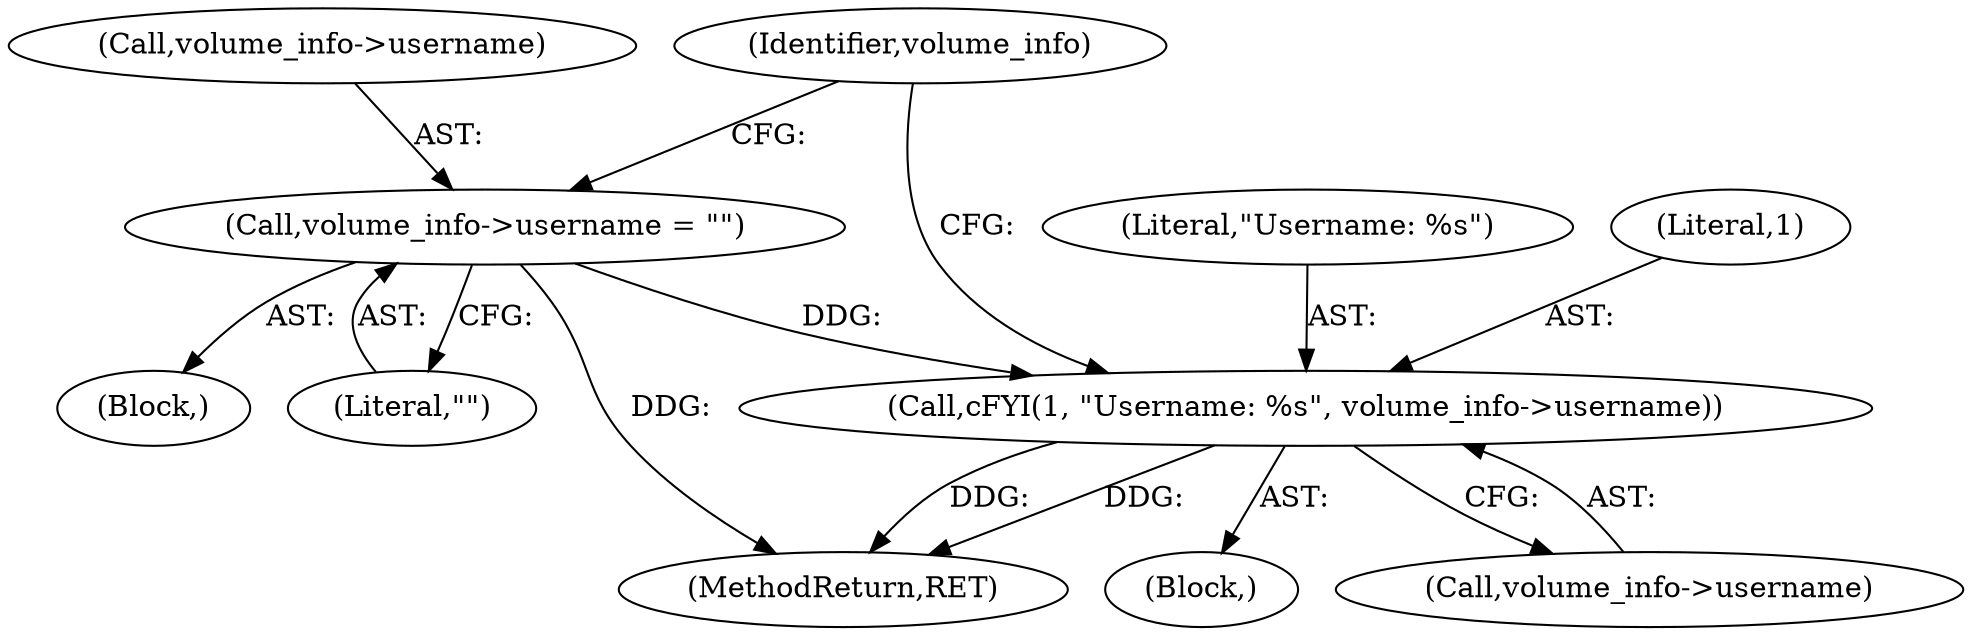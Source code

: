 digraph "0_linux_70945643722ffeac779d2529a348f99567fa5c33@pointer" {
"1000221" [label="(Call,cFYI(1, \"Username: %s\", volume_info->username))"];
"1000210" [label="(Call,volume_info->username = \"\")"];
"1000211" [label="(Call,volume_info->username)"];
"1000221" [label="(Call,cFYI(1, \"Username: %s\", volume_info->username))"];
"1000763" [label="(MethodReturn,RET)"];
"1000214" [label="(Literal,\"\")"];
"1000206" [label="(Block,)"];
"1000239" [label="(Identifier,volume_info)"];
"1000220" [label="(Block,)"];
"1000223" [label="(Literal,\"Username: %s\")"];
"1000224" [label="(Call,volume_info->username)"];
"1000210" [label="(Call,volume_info->username = \"\")"];
"1000222" [label="(Literal,1)"];
"1000221" -> "1000220"  [label="AST: "];
"1000221" -> "1000224"  [label="CFG: "];
"1000222" -> "1000221"  [label="AST: "];
"1000223" -> "1000221"  [label="AST: "];
"1000224" -> "1000221"  [label="AST: "];
"1000239" -> "1000221"  [label="CFG: "];
"1000221" -> "1000763"  [label="DDG: "];
"1000221" -> "1000763"  [label="DDG: "];
"1000210" -> "1000221"  [label="DDG: "];
"1000210" -> "1000206"  [label="AST: "];
"1000210" -> "1000214"  [label="CFG: "];
"1000211" -> "1000210"  [label="AST: "];
"1000214" -> "1000210"  [label="AST: "];
"1000239" -> "1000210"  [label="CFG: "];
"1000210" -> "1000763"  [label="DDG: "];
}
